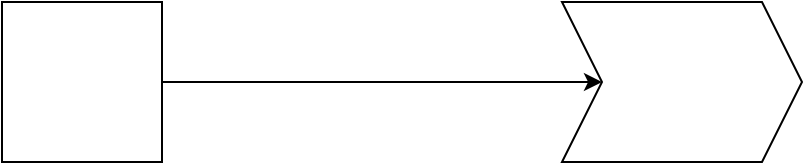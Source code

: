 <mxfile version="20.6.0" type="github">
  <diagram id="DokU4JoQJMeZVV-qqObn" name="第 1 页">
    <mxGraphModel dx="1186" dy="813" grid="1" gridSize="10" guides="1" tooltips="1" connect="1" arrows="1" fold="1" page="1" pageScale="1" pageWidth="827" pageHeight="1169" math="0" shadow="0">
      <root>
        <mxCell id="0" />
        <mxCell id="1" parent="0" />
        <mxCell id="ZBsQYq_khlkzpqfIreq4-3" style="edgeStyle=orthogonalEdgeStyle;rounded=0;orthogonalLoop=1;jettySize=auto;html=1;exitX=1;exitY=0.5;exitDx=0;exitDy=0;" edge="1" parent="1" source="ZBsQYq_khlkzpqfIreq4-1" target="ZBsQYq_khlkzpqfIreq4-2">
          <mxGeometry relative="1" as="geometry" />
        </mxCell>
        <mxCell id="ZBsQYq_khlkzpqfIreq4-1" value="" style="whiteSpace=wrap;html=1;aspect=fixed;" vertex="1" parent="1">
          <mxGeometry x="290" y="190" width="80" height="80" as="geometry" />
        </mxCell>
        <mxCell id="ZBsQYq_khlkzpqfIreq4-2" value="" style="shape=step;perimeter=stepPerimeter;whiteSpace=wrap;html=1;fixedSize=1;" vertex="1" parent="1">
          <mxGeometry x="570" y="190" width="120" height="80" as="geometry" />
        </mxCell>
      </root>
    </mxGraphModel>
  </diagram>
</mxfile>
